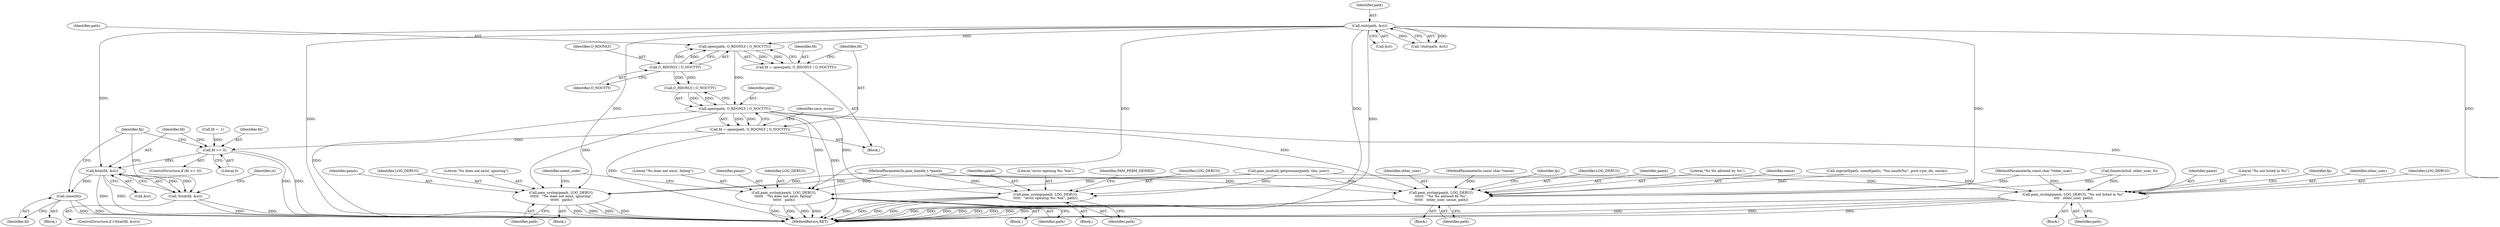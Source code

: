 digraph "0_altlinux_843807a3a90f52e7538be756616510730a24739a@API" {
"1000197" [label="(Call,open(path, O_RDONLY | O_NOCTTY))"];
"1000181" [label="(Call,stat(path, &st))"];
"1000199" [label="(Call,O_RDONLY | O_NOCTTY)"];
"1000195" [label="(Call,fd = open(path, O_RDONLY | O_NOCTTY))"];
"1000204" [label="(Call,open(path, O_RDONLY | O_NOCTTY))"];
"1000202" [label="(Call,fd = open(path, O_RDONLY | O_NOCTTY))"];
"1000215" [label="(Call,fd >= 0)"];
"1000221" [label="(Call,fstat(fd, &st))"];
"1000220" [label="(Call,!fstat(fd, &st))"];
"1000235" [label="(Call,close(fd))"];
"1000294" [label="(Call,pam_syslog(pamh, LOG_DEBUG,\n\t\t\t\t\t\t   \"%s %s allowed by %s\",\n\t\t\t\t\t\t   other_user, sense, path))"];
"1000308" [label="(Call,pam_syslog(pamh, LOG_DEBUG, \"%s not listed in %s\",\n\t\t\t\t   other_user, path))"];
"1000335" [label="(Call,pam_syslog(pamh, LOG_DEBUG,\n\t\t\t\t\t\t   \"%s does not exist, ignoring\",\n\t\t\t\t\t\t   path))"];
"1000345" [label="(Call,pam_syslog(pamh, LOG_DEBUG,\n\t\t\t\t\t\t   \"%s does not exist, failing\",\n\t\t\t\t\t\t   path))"];
"1000356" [label="(Call,pam_syslog(pamh, LOG_DEBUG,\n\t\t\t\t\t   \"error opening %s: %m\", path))"];
"1000309" [label="(Identifier,pamh)"];
"1000347" [label="(Identifier,LOG_DEBUG)"];
"1000360" [label="(Identifier,path)"];
"1000219" [label="(ControlStructure,if (!fstat(fd, &st)))"];
"1000146" [label="(Call,snprintf(path, sizeof(path), \"%s/.xauth/%s\", pwd->pw_dir, sense))"];
"1000203" [label="(Identifier,fd)"];
"1000339" [label="(Identifier,path)"];
"1000300" [label="(Identifier,path)"];
"1000302" [label="(Identifier,fp)"];
"1000311" [label="(Literal,\"%s not listed in %s\")"];
"1000344" [label="(Block,)"];
"1000185" [label="(Block,)"];
"1000183" [label="(Call,&st)"];
"1000348" [label="(Literal,\"%s does not exist, failing\")"];
"1000235" [label="(Call,close(fd))"];
"1000335" [label="(Call,pam_syslog(pamh, LOG_DEBUG,\n\t\t\t\t\t\t   \"%s does not exist, ignoring\",\n\t\t\t\t\t\t   path))"];
"1000285" [label="(Call,fnmatch(buf, other_user, 0))"];
"1000222" [label="(Identifier,fd)"];
"1000334" [label="(Block,)"];
"1000236" [label="(Identifier,fd)"];
"1000221" [label="(Call,fstat(fd, &st))"];
"1000315" [label="(Identifier,fp)"];
"1000356" [label="(Call,pam_syslog(pamh, LOG_DEBUG,\n\t\t\t\t\t   \"error opening %s: %m\", path))"];
"1000199" [label="(Call,O_RDONLY | O_NOCTTY)"];
"1000296" [label="(Identifier,LOG_DEBUG)"];
"1000206" [label="(Call,O_RDONLY | O_NOCTTY)"];
"1000338" [label="(Literal,\"%s does not exist, ignoring\")"];
"1000295" [label="(Identifier,pamh)"];
"1000197" [label="(Call,open(path, O_RDONLY | O_NOCTTY))"];
"1000355" [label="(Block,)"];
"1000204" [label="(Call,open(path, O_RDONLY | O_NOCTTY))"];
"1000346" [label="(Identifier,pamh)"];
"1000230" [label="(Identifier,st)"];
"1000181" [label="(Call,stat(path, &st))"];
"1000297" [label="(Literal,\"%s %s allowed by %s\")"];
"1000180" [label="(Call,!stat(path, &st))"];
"1000294" [label="(Call,pam_syslog(pamh, LOG_DEBUG,\n\t\t\t\t\t\t   \"%s %s allowed by %s\",\n\t\t\t\t\t\t   other_user, sense, path))"];
"1000293" [label="(Block,)"];
"1000299" [label="(Identifier,sense)"];
"1000312" [label="(Identifier,other_user)"];
"1000198" [label="(Identifier,path)"];
"1000336" [label="(Identifier,pamh)"];
"1000357" [label="(Identifier,pamh)"];
"1000359" [label="(Literal,\"error opening %s: %m\")"];
"1000214" [label="(ControlStructure,if (fd >= 0))"];
"1000195" [label="(Call,fd = open(path, O_RDONLY | O_NOCTTY))"];
"1000196" [label="(Identifier,fd)"];
"1000220" [label="(Call,!fstat(fd, &st))"];
"1000223" [label="(Call,&st)"];
"1000225" [label="(Block,)"];
"1000308" [label="(Call,pam_syslog(pamh, LOG_DEBUG, \"%s not listed in %s\",\n\t\t\t\t   other_user, path))"];
"1000109" [label="(MethodParameterIn,const char *other_user)"];
"1000362" [label="(Identifier,PAM_PERM_DENIED)"];
"1000363" [label="(MethodReturn,RET)"];
"1000307" [label="(Block,)"];
"1000106" [label="(MethodParameterIn,pam_handle_t *pamh)"];
"1000358" [label="(Identifier,LOG_DEBUG)"];
"1000351" [label="(Identifier,noent_code)"];
"1000349" [label="(Identifier,path)"];
"1000298" [label="(Identifier,other_user)"];
"1000238" [label="(Identifier,fp)"];
"1000120" [label="(Call,fd = -1)"];
"1000337" [label="(Identifier,LOG_DEBUG)"];
"1000215" [label="(Call,fd >= 0)"];
"1000216" [label="(Identifier,fd)"];
"1000205" [label="(Identifier,path)"];
"1000107" [label="(MethodParameterIn,const char *sense)"];
"1000202" [label="(Call,fd = open(path, O_RDONLY | O_NOCTTY))"];
"1000201" [label="(Identifier,O_NOCTTY)"];
"1000129" [label="(Call,pam_modutil_getpwnam(pamh, this_user))"];
"1000313" [label="(Identifier,path)"];
"1000310" [label="(Identifier,LOG_DEBUG)"];
"1000200" [label="(Identifier,O_RDONLY)"];
"1000345" [label="(Call,pam_syslog(pamh, LOG_DEBUG,\n\t\t\t\t\t\t   \"%s does not exist, failing\",\n\t\t\t\t\t\t   path))"];
"1000210" [label="(Identifier,save_errno)"];
"1000217" [label="(Literal,0)"];
"1000182" [label="(Identifier,path)"];
"1000197" -> "1000195"  [label="AST: "];
"1000197" -> "1000199"  [label="CFG: "];
"1000198" -> "1000197"  [label="AST: "];
"1000199" -> "1000197"  [label="AST: "];
"1000195" -> "1000197"  [label="CFG: "];
"1000197" -> "1000195"  [label="DDG: "];
"1000197" -> "1000195"  [label="DDG: "];
"1000181" -> "1000197"  [label="DDG: "];
"1000199" -> "1000197"  [label="DDG: "];
"1000199" -> "1000197"  [label="DDG: "];
"1000197" -> "1000204"  [label="DDG: "];
"1000181" -> "1000180"  [label="AST: "];
"1000181" -> "1000183"  [label="CFG: "];
"1000182" -> "1000181"  [label="AST: "];
"1000183" -> "1000181"  [label="AST: "];
"1000180" -> "1000181"  [label="CFG: "];
"1000181" -> "1000363"  [label="DDG: "];
"1000181" -> "1000363"  [label="DDG: "];
"1000181" -> "1000180"  [label="DDG: "];
"1000181" -> "1000180"  [label="DDG: "];
"1000181" -> "1000221"  [label="DDG: "];
"1000181" -> "1000294"  [label="DDG: "];
"1000181" -> "1000308"  [label="DDG: "];
"1000181" -> "1000335"  [label="DDG: "];
"1000181" -> "1000345"  [label="DDG: "];
"1000181" -> "1000356"  [label="DDG: "];
"1000199" -> "1000201"  [label="CFG: "];
"1000200" -> "1000199"  [label="AST: "];
"1000201" -> "1000199"  [label="AST: "];
"1000199" -> "1000206"  [label="DDG: "];
"1000199" -> "1000206"  [label="DDG: "];
"1000195" -> "1000185"  [label="AST: "];
"1000196" -> "1000195"  [label="AST: "];
"1000203" -> "1000195"  [label="CFG: "];
"1000204" -> "1000202"  [label="AST: "];
"1000204" -> "1000206"  [label="CFG: "];
"1000205" -> "1000204"  [label="AST: "];
"1000206" -> "1000204"  [label="AST: "];
"1000202" -> "1000204"  [label="CFG: "];
"1000204" -> "1000363"  [label="DDG: "];
"1000204" -> "1000363"  [label="DDG: "];
"1000204" -> "1000202"  [label="DDG: "];
"1000204" -> "1000202"  [label="DDG: "];
"1000206" -> "1000204"  [label="DDG: "];
"1000206" -> "1000204"  [label="DDG: "];
"1000204" -> "1000294"  [label="DDG: "];
"1000204" -> "1000308"  [label="DDG: "];
"1000204" -> "1000335"  [label="DDG: "];
"1000204" -> "1000345"  [label="DDG: "];
"1000204" -> "1000356"  [label="DDG: "];
"1000202" -> "1000185"  [label="AST: "];
"1000203" -> "1000202"  [label="AST: "];
"1000210" -> "1000202"  [label="CFG: "];
"1000202" -> "1000363"  [label="DDG: "];
"1000202" -> "1000215"  [label="DDG: "];
"1000215" -> "1000214"  [label="AST: "];
"1000215" -> "1000217"  [label="CFG: "];
"1000216" -> "1000215"  [label="AST: "];
"1000217" -> "1000215"  [label="AST: "];
"1000222" -> "1000215"  [label="CFG: "];
"1000238" -> "1000215"  [label="CFG: "];
"1000215" -> "1000363"  [label="DDG: "];
"1000215" -> "1000363"  [label="DDG: "];
"1000120" -> "1000215"  [label="DDG: "];
"1000215" -> "1000221"  [label="DDG: "];
"1000221" -> "1000220"  [label="AST: "];
"1000221" -> "1000223"  [label="CFG: "];
"1000222" -> "1000221"  [label="AST: "];
"1000223" -> "1000221"  [label="AST: "];
"1000220" -> "1000221"  [label="CFG: "];
"1000221" -> "1000363"  [label="DDG: "];
"1000221" -> "1000363"  [label="DDG: "];
"1000221" -> "1000220"  [label="DDG: "];
"1000221" -> "1000220"  [label="DDG: "];
"1000221" -> "1000235"  [label="DDG: "];
"1000220" -> "1000219"  [label="AST: "];
"1000230" -> "1000220"  [label="CFG: "];
"1000238" -> "1000220"  [label="CFG: "];
"1000220" -> "1000363"  [label="DDG: "];
"1000220" -> "1000363"  [label="DDG: "];
"1000235" -> "1000225"  [label="AST: "];
"1000235" -> "1000236"  [label="CFG: "];
"1000236" -> "1000235"  [label="AST: "];
"1000238" -> "1000235"  [label="CFG: "];
"1000235" -> "1000363"  [label="DDG: "];
"1000235" -> "1000363"  [label="DDG: "];
"1000294" -> "1000293"  [label="AST: "];
"1000294" -> "1000300"  [label="CFG: "];
"1000295" -> "1000294"  [label="AST: "];
"1000296" -> "1000294"  [label="AST: "];
"1000297" -> "1000294"  [label="AST: "];
"1000298" -> "1000294"  [label="AST: "];
"1000299" -> "1000294"  [label="AST: "];
"1000300" -> "1000294"  [label="AST: "];
"1000302" -> "1000294"  [label="CFG: "];
"1000294" -> "1000363"  [label="DDG: "];
"1000294" -> "1000363"  [label="DDG: "];
"1000294" -> "1000363"  [label="DDG: "];
"1000294" -> "1000363"  [label="DDG: "];
"1000294" -> "1000363"  [label="DDG: "];
"1000294" -> "1000363"  [label="DDG: "];
"1000129" -> "1000294"  [label="DDG: "];
"1000106" -> "1000294"  [label="DDG: "];
"1000285" -> "1000294"  [label="DDG: "];
"1000109" -> "1000294"  [label="DDG: "];
"1000146" -> "1000294"  [label="DDG: "];
"1000107" -> "1000294"  [label="DDG: "];
"1000308" -> "1000307"  [label="AST: "];
"1000308" -> "1000313"  [label="CFG: "];
"1000309" -> "1000308"  [label="AST: "];
"1000310" -> "1000308"  [label="AST: "];
"1000311" -> "1000308"  [label="AST: "];
"1000312" -> "1000308"  [label="AST: "];
"1000313" -> "1000308"  [label="AST: "];
"1000315" -> "1000308"  [label="CFG: "];
"1000308" -> "1000363"  [label="DDG: "];
"1000308" -> "1000363"  [label="DDG: "];
"1000308" -> "1000363"  [label="DDG: "];
"1000308" -> "1000363"  [label="DDG: "];
"1000308" -> "1000363"  [label="DDG: "];
"1000129" -> "1000308"  [label="DDG: "];
"1000106" -> "1000308"  [label="DDG: "];
"1000285" -> "1000308"  [label="DDG: "];
"1000109" -> "1000308"  [label="DDG: "];
"1000335" -> "1000334"  [label="AST: "];
"1000335" -> "1000339"  [label="CFG: "];
"1000336" -> "1000335"  [label="AST: "];
"1000337" -> "1000335"  [label="AST: "];
"1000338" -> "1000335"  [label="AST: "];
"1000339" -> "1000335"  [label="AST: "];
"1000351" -> "1000335"  [label="CFG: "];
"1000335" -> "1000363"  [label="DDG: "];
"1000335" -> "1000363"  [label="DDG: "];
"1000335" -> "1000363"  [label="DDG: "];
"1000335" -> "1000363"  [label="DDG: "];
"1000129" -> "1000335"  [label="DDG: "];
"1000106" -> "1000335"  [label="DDG: "];
"1000345" -> "1000344"  [label="AST: "];
"1000345" -> "1000349"  [label="CFG: "];
"1000346" -> "1000345"  [label="AST: "];
"1000347" -> "1000345"  [label="AST: "];
"1000348" -> "1000345"  [label="AST: "];
"1000349" -> "1000345"  [label="AST: "];
"1000351" -> "1000345"  [label="CFG: "];
"1000345" -> "1000363"  [label="DDG: "];
"1000345" -> "1000363"  [label="DDG: "];
"1000345" -> "1000363"  [label="DDG: "];
"1000345" -> "1000363"  [label="DDG: "];
"1000129" -> "1000345"  [label="DDG: "];
"1000106" -> "1000345"  [label="DDG: "];
"1000356" -> "1000355"  [label="AST: "];
"1000356" -> "1000360"  [label="CFG: "];
"1000357" -> "1000356"  [label="AST: "];
"1000358" -> "1000356"  [label="AST: "];
"1000359" -> "1000356"  [label="AST: "];
"1000360" -> "1000356"  [label="AST: "];
"1000362" -> "1000356"  [label="CFG: "];
"1000356" -> "1000363"  [label="DDG: "];
"1000356" -> "1000363"  [label="DDG: "];
"1000356" -> "1000363"  [label="DDG: "];
"1000356" -> "1000363"  [label="DDG: "];
"1000129" -> "1000356"  [label="DDG: "];
"1000106" -> "1000356"  [label="DDG: "];
}
